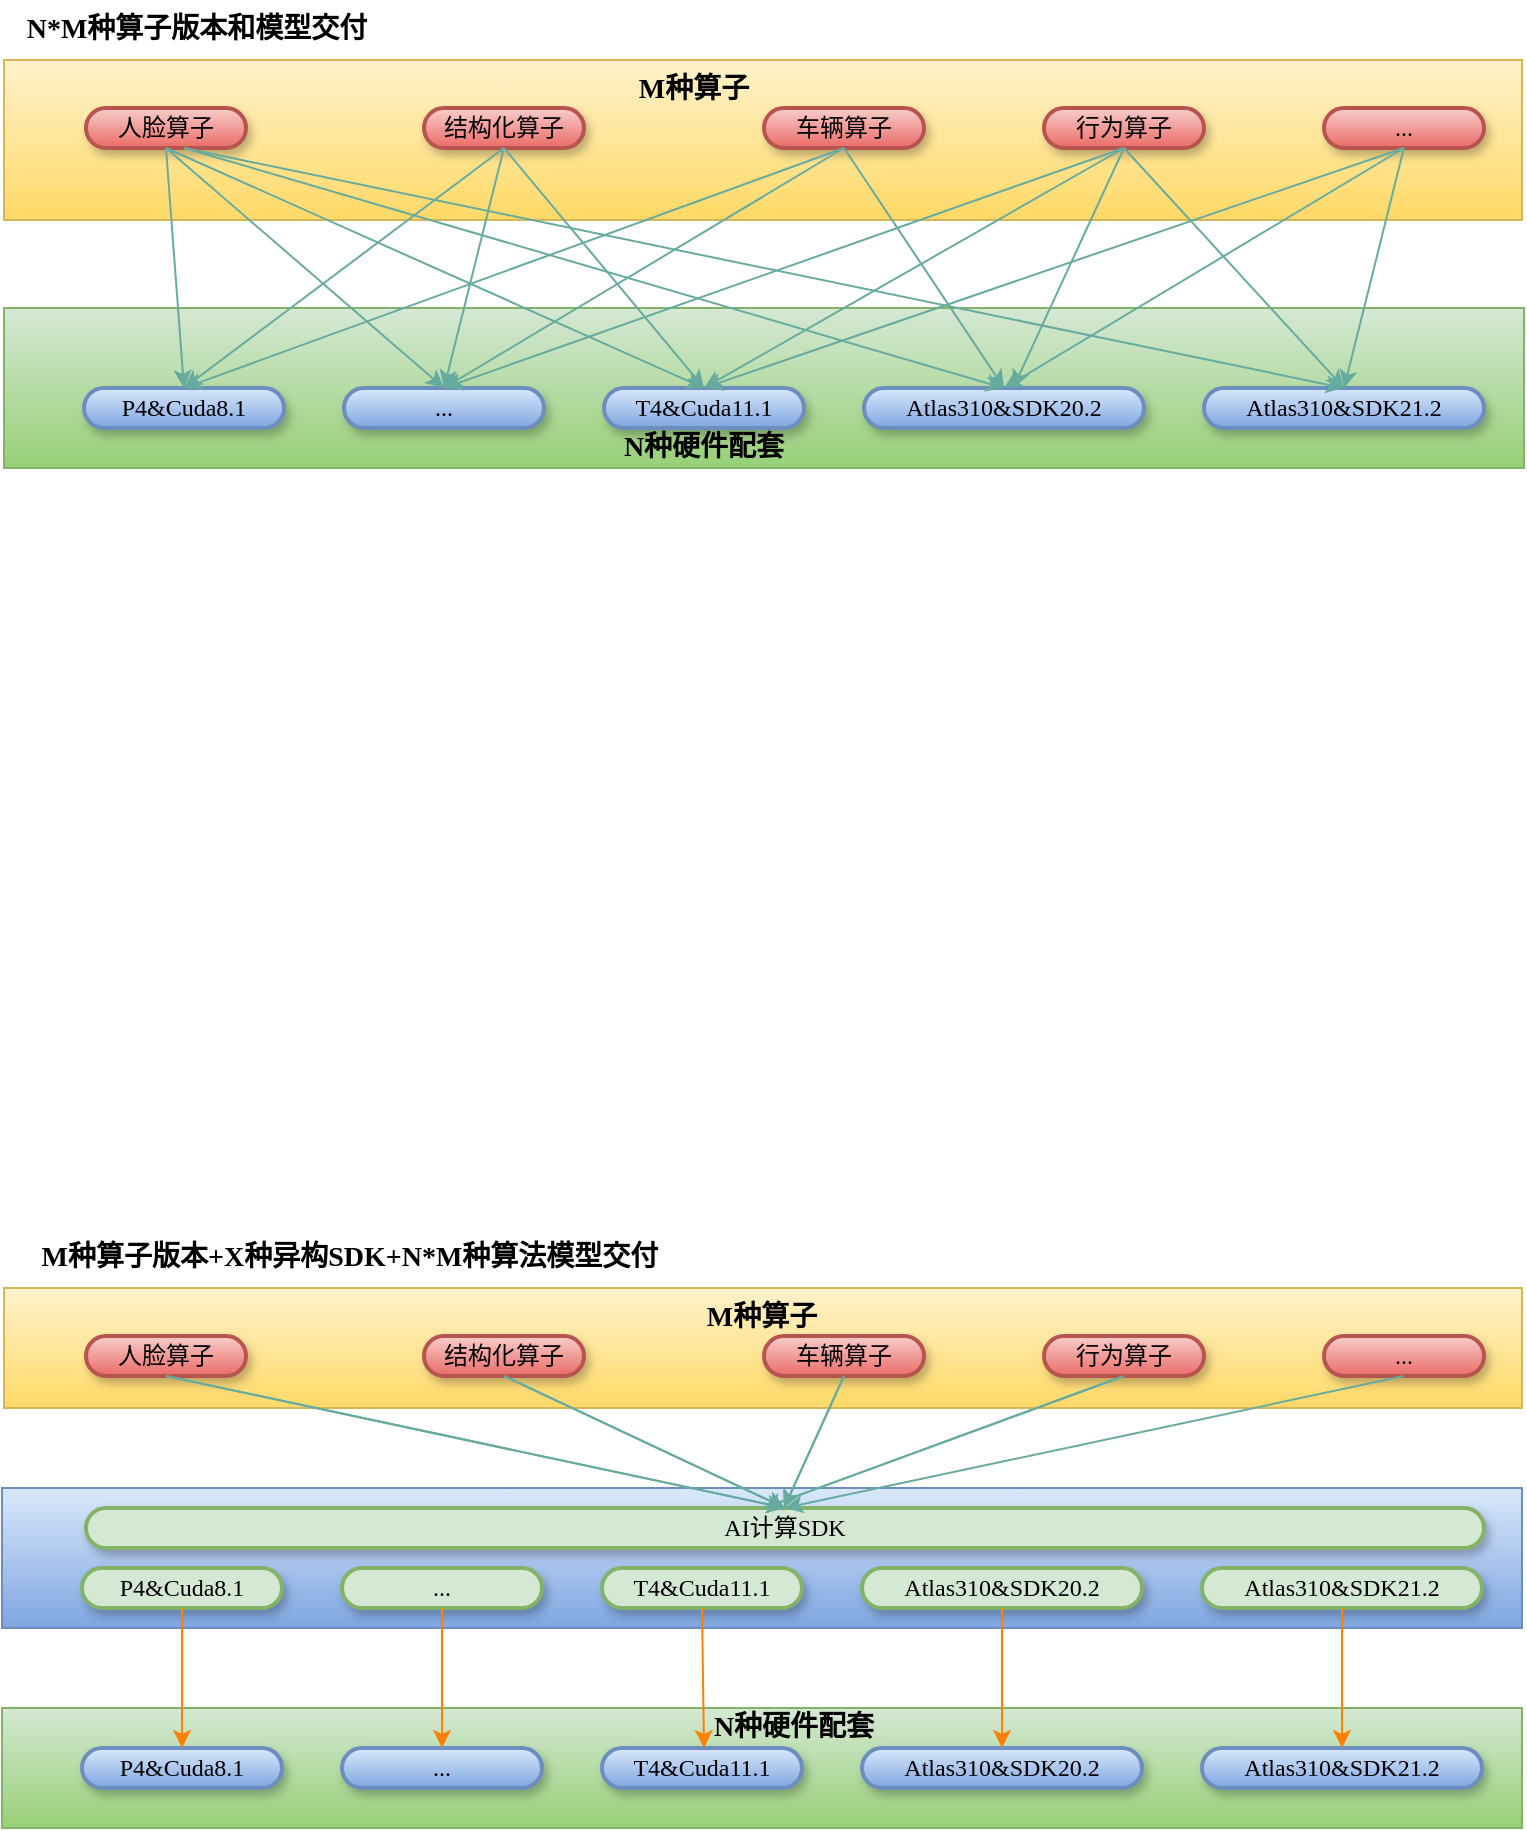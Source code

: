 <mxfile version="17.1.2" type="github">
  <diagram name="Page-1" id="ad52d381-51e7-2e0d-a935-2d0ddd2fd229">
    <mxGraphModel dx="1221" dy="682" grid="0" gridSize="10" guides="1" tooltips="1" connect="1" arrows="1" fold="1" page="1" pageScale="1" pageWidth="1100" pageHeight="850" background="#FFFFFF" math="0" shadow="0">
      <root>
        <mxCell id="0" />
        <mxCell id="1" parent="0" />
        <mxCell id="XwkSETzzSRvDaptBHPgJ-50" value="" style="rounded=0;whiteSpace=wrap;html=1;fillColor=#fff2cc;strokeColor=#d6b656;gradientColor=#ffd966;" vertex="1" parent="1">
          <mxGeometry x="200" y="910" width="759" height="60" as="geometry" />
        </mxCell>
        <mxCell id="XwkSETzzSRvDaptBHPgJ-51" value="" style="rounded=0;whiteSpace=wrap;html=1;fillColor=#d5e8d4;strokeColor=#82b366;gradientColor=#97d077;" vertex="1" parent="1">
          <mxGeometry x="199" y="1120" width="760" height="60" as="geometry" />
        </mxCell>
        <mxCell id="XwkSETzzSRvDaptBHPgJ-52" value="人脸算子" style="whiteSpace=wrap;html=1;rounded=1;shadow=1;comic=0;labelBackgroundColor=none;strokeWidth=2;fontFamily=Verdana;fontSize=12;align=center;arcSize=50;fillColor=#f8cecc;gradientColor=#ea6b66;strokeColor=#b85450;" vertex="1" parent="1">
          <mxGeometry x="241" y="934" width="80" height="20" as="geometry" />
        </mxCell>
        <mxCell id="XwkSETzzSRvDaptBHPgJ-53" value="结构化算子" style="whiteSpace=wrap;html=1;rounded=1;shadow=1;comic=0;labelBackgroundColor=none;strokeWidth=2;fontFamily=Verdana;fontSize=12;align=center;arcSize=50;fillColor=#f8cecc;gradientColor=#ea6b66;strokeColor=#b85450;" vertex="1" parent="1">
          <mxGeometry x="410" y="934" width="80" height="20" as="geometry" />
        </mxCell>
        <mxCell id="XwkSETzzSRvDaptBHPgJ-54" value="车辆算子" style="whiteSpace=wrap;html=1;rounded=1;shadow=1;comic=0;labelBackgroundColor=none;strokeWidth=2;fontFamily=Verdana;fontSize=12;align=center;arcSize=50;fillColor=#f8cecc;gradientColor=#ea6b66;strokeColor=#b85450;" vertex="1" parent="1">
          <mxGeometry x="580" y="934" width="80" height="20" as="geometry" />
        </mxCell>
        <mxCell id="XwkSETzzSRvDaptBHPgJ-55" value="行为算子" style="whiteSpace=wrap;html=1;rounded=1;shadow=1;comic=0;labelBackgroundColor=none;strokeWidth=2;fontFamily=Verdana;fontSize=12;align=center;arcSize=50;fillColor=#f8cecc;gradientColor=#ea6b66;strokeColor=#b85450;" vertex="1" parent="1">
          <mxGeometry x="720" y="934" width="80" height="20" as="geometry" />
        </mxCell>
        <mxCell id="XwkSETzzSRvDaptBHPgJ-56" value="..." style="whiteSpace=wrap;html=1;rounded=1;shadow=1;comic=0;labelBackgroundColor=none;strokeWidth=2;fontFamily=Verdana;fontSize=12;align=center;arcSize=50;fillColor=#f8cecc;gradientColor=#ea6b66;strokeColor=#b85450;" vertex="1" parent="1">
          <mxGeometry x="860" y="934" width="80" height="20" as="geometry" />
        </mxCell>
        <mxCell id="XwkSETzzSRvDaptBHPgJ-57" value="P4&amp;amp;Cuda8.1" style="whiteSpace=wrap;html=1;rounded=1;shadow=1;comic=0;labelBackgroundColor=none;strokeWidth=2;fontFamily=Verdana;fontSize=12;align=center;arcSize=50;fillColor=#dae8fc;gradientColor=#7ea6e0;strokeColor=#6c8ebf;" vertex="1" parent="1">
          <mxGeometry x="239" y="1140" width="100" height="20" as="geometry" />
        </mxCell>
        <mxCell id="XwkSETzzSRvDaptBHPgJ-58" value="..." style="whiteSpace=wrap;html=1;rounded=1;shadow=1;comic=0;labelBackgroundColor=none;strokeWidth=2;fontFamily=Verdana;fontSize=12;align=center;arcSize=50;fillColor=#dae8fc;gradientColor=#7ea6e0;strokeColor=#6c8ebf;" vertex="1" parent="1">
          <mxGeometry x="369" y="1140" width="100" height="20" as="geometry" />
        </mxCell>
        <mxCell id="XwkSETzzSRvDaptBHPgJ-59" value="T4&amp;amp;Cuda11.1" style="whiteSpace=wrap;html=1;rounded=1;shadow=1;comic=0;labelBackgroundColor=none;strokeWidth=2;fontFamily=Verdana;fontSize=12;align=center;arcSize=50;fillColor=#dae8fc;gradientColor=#7ea6e0;strokeColor=#6c8ebf;" vertex="1" parent="1">
          <mxGeometry x="499" y="1140" width="100" height="20" as="geometry" />
        </mxCell>
        <mxCell id="XwkSETzzSRvDaptBHPgJ-60" value="Atlas310&amp;amp;SDK20.2" style="whiteSpace=wrap;html=1;rounded=1;shadow=1;comic=0;labelBackgroundColor=none;strokeWidth=2;fontFamily=Verdana;fontSize=12;align=center;arcSize=50;fillColor=#dae8fc;gradientColor=#7ea6e0;strokeColor=#6c8ebf;" vertex="1" parent="1">
          <mxGeometry x="629" y="1140" width="140" height="20" as="geometry" />
        </mxCell>
        <mxCell id="XwkSETzzSRvDaptBHPgJ-61" value="Atlas310&amp;amp;SDK21.2" style="whiteSpace=wrap;html=1;rounded=1;shadow=1;comic=0;labelBackgroundColor=none;strokeWidth=2;fontFamily=Verdana;fontSize=12;align=center;arcSize=50;fillColor=#dae8fc;gradientColor=#7ea6e0;strokeColor=#6c8ebf;" vertex="1" parent="1">
          <mxGeometry x="799" y="1140" width="140" height="20" as="geometry" />
        </mxCell>
        <mxCell id="XwkSETzzSRvDaptBHPgJ-80" value="&lt;font face=&quot;Times New Roman&quot; style=&quot;font-size: 14px&quot;&gt;&lt;b&gt;M种算子&lt;/b&gt;&lt;/font&gt;" style="text;html=1;strokeColor=none;fillColor=none;align=center;verticalAlign=middle;whiteSpace=wrap;rounded=0;" vertex="1" parent="1">
          <mxGeometry x="549" y="910" width="60" height="30" as="geometry" />
        </mxCell>
        <mxCell id="XwkSETzzSRvDaptBHPgJ-81" value="&lt;font face=&quot;Times New Roman&quot; style=&quot;font-size: 14px&quot;&gt;&lt;b&gt;N种硬件配套&lt;/b&gt;&lt;/font&gt;" style="text;html=1;strokeColor=none;fillColor=none;align=center;verticalAlign=middle;whiteSpace=wrap;rounded=0;" vertex="1" parent="1">
          <mxGeometry x="550" y="1120" width="90" height="20" as="geometry" />
        </mxCell>
        <mxCell id="XwkSETzzSRvDaptBHPgJ-82" value="&lt;b&gt;&lt;font color=&quot;#000000&quot;&gt;M种算子版本+X种异构SDK+N*M种算法模型交付&lt;/font&gt;&lt;/b&gt;" style="text;html=1;strokeColor=none;fillColor=none;align=center;verticalAlign=middle;whiteSpace=wrap;rounded=0;fontFamily=Times New Roman;fontSize=14;fontColor=#0000FF;" vertex="1" parent="1">
          <mxGeometry x="200" y="880" width="346" height="30" as="geometry" />
        </mxCell>
        <mxCell id="XwkSETzzSRvDaptBHPgJ-83" value="" style="rounded=0;whiteSpace=wrap;html=1;fillColor=#dae8fc;strokeColor=#6c8ebf;gradientColor=#7ea6e0;" vertex="1" parent="1">
          <mxGeometry x="199" y="1010" width="760" height="70" as="geometry" />
        </mxCell>
        <mxCell id="XwkSETzzSRvDaptBHPgJ-84" value="P4&amp;amp;Cuda8.1" style="whiteSpace=wrap;html=1;rounded=1;shadow=1;comic=0;labelBackgroundColor=none;strokeWidth=2;fontFamily=Verdana;fontSize=12;align=center;arcSize=50;fillColor=#d5e8d4;strokeColor=#82b366;" vertex="1" parent="1">
          <mxGeometry x="239" y="1050" width="100" height="20" as="geometry" />
        </mxCell>
        <mxCell id="XwkSETzzSRvDaptBHPgJ-85" value="..." style="whiteSpace=wrap;html=1;rounded=1;shadow=1;comic=0;labelBackgroundColor=none;strokeWidth=2;fontFamily=Verdana;fontSize=12;align=center;arcSize=50;fillColor=#d5e8d4;strokeColor=#82b366;" vertex="1" parent="1">
          <mxGeometry x="369" y="1050" width="100" height="20" as="geometry" />
        </mxCell>
        <mxCell id="XwkSETzzSRvDaptBHPgJ-86" value="T4&amp;amp;Cuda11.1" style="whiteSpace=wrap;html=1;rounded=1;shadow=1;comic=0;labelBackgroundColor=none;strokeWidth=2;fontFamily=Verdana;fontSize=12;align=center;arcSize=50;fillColor=#d5e8d4;strokeColor=#82b366;" vertex="1" parent="1">
          <mxGeometry x="499" y="1050" width="100" height="20" as="geometry" />
        </mxCell>
        <mxCell id="XwkSETzzSRvDaptBHPgJ-87" value="Atlas310&amp;amp;SDK20.2" style="whiteSpace=wrap;html=1;rounded=1;shadow=1;comic=0;labelBackgroundColor=none;strokeWidth=2;fontFamily=Verdana;fontSize=12;align=center;arcSize=50;fillColor=#d5e8d4;strokeColor=#82b366;" vertex="1" parent="1">
          <mxGeometry x="629" y="1050" width="140" height="20" as="geometry" />
        </mxCell>
        <mxCell id="XwkSETzzSRvDaptBHPgJ-88" value="Atlas310&amp;amp;SDK21.2" style="whiteSpace=wrap;html=1;rounded=1;shadow=1;comic=0;labelBackgroundColor=none;strokeWidth=2;fontFamily=Verdana;fontSize=12;align=center;arcSize=50;fillColor=#d5e8d4;strokeColor=#82b366;" vertex="1" parent="1">
          <mxGeometry x="799" y="1050" width="140" height="20" as="geometry" />
        </mxCell>
        <mxCell id="XwkSETzzSRvDaptBHPgJ-90" value="AI计算SDK" style="whiteSpace=wrap;html=1;rounded=1;shadow=1;comic=0;labelBackgroundColor=none;strokeWidth=2;fontFamily=Verdana;fontSize=12;align=center;arcSize=50;fillColor=#d5e8d4;strokeColor=#82b366;" vertex="1" parent="1">
          <mxGeometry x="241" y="1020" width="699" height="20" as="geometry" />
        </mxCell>
        <mxCell id="XwkSETzzSRvDaptBHPgJ-91" value="" style="endArrow=classic;html=1;rounded=0;fontFamily=Times New Roman;fontSize=14;fontColor=#FF0000;exitX=0.5;exitY=1;exitDx=0;exitDy=0;entryX=0.5;entryY=0;entryDx=0;entryDy=0;strokeColor=#67AB9F;" edge="1" parent="1" source="XwkSETzzSRvDaptBHPgJ-52" target="XwkSETzzSRvDaptBHPgJ-90">
          <mxGeometry width="50" height="50" relative="1" as="geometry">
            <mxPoint x="20" y="1060" as="sourcePoint" />
            <mxPoint x="70" y="1010" as="targetPoint" />
          </mxGeometry>
        </mxCell>
        <mxCell id="XwkSETzzSRvDaptBHPgJ-93" value="" style="endArrow=classic;html=1;rounded=0;fontFamily=Times New Roman;fontSize=14;fontColor=#FF0000;exitX=0.5;exitY=1;exitDx=0;exitDy=0;entryX=0.5;entryY=0;entryDx=0;entryDy=0;strokeColor=#67AB9F;" edge="1" parent="1" source="XwkSETzzSRvDaptBHPgJ-53" target="XwkSETzzSRvDaptBHPgJ-90">
          <mxGeometry width="50" height="50" relative="1" as="geometry">
            <mxPoint x="-20" y="1090" as="sourcePoint" />
            <mxPoint x="30" y="1040" as="targetPoint" />
          </mxGeometry>
        </mxCell>
        <mxCell id="XwkSETzzSRvDaptBHPgJ-94" value="" style="endArrow=classic;html=1;rounded=0;fontFamily=Times New Roman;fontSize=14;fontColor=#FF0000;exitX=0.5;exitY=1;exitDx=0;exitDy=0;strokeColor=#67AB9F;" edge="1" parent="1" source="XwkSETzzSRvDaptBHPgJ-54">
          <mxGeometry width="50" height="50" relative="1" as="geometry">
            <mxPoint x="480" y="1260" as="sourcePoint" />
            <mxPoint x="590" y="1020" as="targetPoint" />
          </mxGeometry>
        </mxCell>
        <mxCell id="XwkSETzzSRvDaptBHPgJ-95" value="" style="endArrow=classic;html=1;rounded=0;fontFamily=Times New Roman;fontSize=14;fontColor=#FF0000;exitX=0.5;exitY=1;exitDx=0;exitDy=0;strokeColor=#67AB9F;" edge="1" parent="1" source="XwkSETzzSRvDaptBHPgJ-55">
          <mxGeometry width="50" height="50" relative="1" as="geometry">
            <mxPoint x="690" y="1260" as="sourcePoint" />
            <mxPoint x="580" y="1020" as="targetPoint" />
          </mxGeometry>
        </mxCell>
        <mxCell id="XwkSETzzSRvDaptBHPgJ-96" value="" style="endArrow=classic;html=1;rounded=0;fontFamily=Times New Roman;fontSize=14;fontColor=#FF0000;exitX=0.5;exitY=1;exitDx=0;exitDy=0;entryX=0.5;entryY=0;entryDx=0;entryDy=0;strokeColor=#67AB9F;" edge="1" parent="1" source="XwkSETzzSRvDaptBHPgJ-56" target="XwkSETzzSRvDaptBHPgJ-90">
          <mxGeometry width="50" height="50" relative="1" as="geometry">
            <mxPoint x="670" y="1270" as="sourcePoint" />
            <mxPoint x="720" y="1220" as="targetPoint" />
          </mxGeometry>
        </mxCell>
        <mxCell id="XwkSETzzSRvDaptBHPgJ-97" value="" style="endArrow=classic;html=1;rounded=0;fontFamily=Times New Roman;fontSize=14;fontColor=#FF0000;exitX=0.5;exitY=1;exitDx=0;exitDy=0;entryX=0.5;entryY=0;entryDx=0;entryDy=0;strokeColor=#FF8000;" edge="1" parent="1" source="XwkSETzzSRvDaptBHPgJ-84" target="XwkSETzzSRvDaptBHPgJ-57">
          <mxGeometry width="50" height="50" relative="1" as="geometry">
            <mxPoint x="240" y="1270" as="sourcePoint" />
            <mxPoint x="290" y="1150" as="targetPoint" />
          </mxGeometry>
        </mxCell>
        <mxCell id="XwkSETzzSRvDaptBHPgJ-98" value="" style="endArrow=classic;html=1;rounded=0;fontFamily=Times New Roman;fontSize=14;fontColor=#FF0000;exitX=0.5;exitY=1;exitDx=0;exitDy=0;strokeColor=#FF8000;" edge="1" parent="1" source="XwkSETzzSRvDaptBHPgJ-85" target="XwkSETzzSRvDaptBHPgJ-58">
          <mxGeometry width="50" height="50" relative="1" as="geometry">
            <mxPoint x="450" y="1270" as="sourcePoint" />
            <mxPoint x="500" y="1220" as="targetPoint" />
          </mxGeometry>
        </mxCell>
        <mxCell id="XwkSETzzSRvDaptBHPgJ-100" value="" style="endArrow=classic;html=1;rounded=0;fontFamily=Times New Roman;fontSize=14;fontColor=#FF0000;exitX=0.5;exitY=1;exitDx=0;exitDy=0;entryX=0;entryY=1;entryDx=0;entryDy=0;strokeColor=#FF8000;" edge="1" parent="1" source="XwkSETzzSRvDaptBHPgJ-86" target="XwkSETzzSRvDaptBHPgJ-81">
          <mxGeometry width="50" height="50" relative="1" as="geometry">
            <mxPoint x="470" y="1260" as="sourcePoint" />
            <mxPoint x="520" y="1210" as="targetPoint" />
          </mxGeometry>
        </mxCell>
        <mxCell id="XwkSETzzSRvDaptBHPgJ-101" value="" style="endArrow=classic;html=1;rounded=0;fontFamily=Times New Roman;fontSize=14;fontColor=#FF0000;exitX=0.5;exitY=1;exitDx=0;exitDy=0;entryX=0.5;entryY=0;entryDx=0;entryDy=0;strokeColor=#FF8000;" edge="1" parent="1" source="XwkSETzzSRvDaptBHPgJ-87" target="XwkSETzzSRvDaptBHPgJ-60">
          <mxGeometry width="50" height="50" relative="1" as="geometry">
            <mxPoint x="670" y="1260" as="sourcePoint" />
            <mxPoint x="720" y="1210" as="targetPoint" />
          </mxGeometry>
        </mxCell>
        <mxCell id="XwkSETzzSRvDaptBHPgJ-102" value="" style="endArrow=classic;html=1;rounded=0;fontFamily=Times New Roman;fontSize=14;fontColor=#FF0000;exitX=0.5;exitY=1;exitDx=0;exitDy=0;entryX=0.5;entryY=0;entryDx=0;entryDy=0;strokeColor=#FF8000;" edge="1" parent="1" source="XwkSETzzSRvDaptBHPgJ-88" target="XwkSETzzSRvDaptBHPgJ-61">
          <mxGeometry width="50" height="50" relative="1" as="geometry">
            <mxPoint x="850" y="1260" as="sourcePoint" />
            <mxPoint x="900" y="1210" as="targetPoint" />
          </mxGeometry>
        </mxCell>
        <mxCell id="XwkSETzzSRvDaptBHPgJ-103" value="" style="endArrow=classic;html=1;rounded=0;fontFamily=Times New Roman;fontSize=14;fontColor=#FF0000;exitX=0.5;exitY=1;exitDx=0;exitDy=0;entryX=0.5;entryY=0;entryDx=0;entryDy=0;strokeColor=#67AB9F;" edge="1" parent="1">
          <mxGeometry width="50" height="50" relative="1" as="geometry">
            <mxPoint x="281" y="954" as="sourcePoint" />
            <mxPoint x="590.5" y="1020" as="targetPoint" />
          </mxGeometry>
        </mxCell>
        <mxCell id="XwkSETzzSRvDaptBHPgJ-104" value="" style="endArrow=classic;html=1;rounded=0;fontFamily=Times New Roman;fontSize=14;fontColor=#FF0000;exitX=0.5;exitY=1;exitDx=0;exitDy=0;entryX=0.5;entryY=0;entryDx=0;entryDy=0;strokeColor=#67AB9F;" edge="1" parent="1">
          <mxGeometry width="50" height="50" relative="1" as="geometry">
            <mxPoint x="450" y="954" as="sourcePoint" />
            <mxPoint x="590.5" y="1020" as="targetPoint" />
          </mxGeometry>
        </mxCell>
        <mxCell id="XwkSETzzSRvDaptBHPgJ-105" value="" style="endArrow=classic;html=1;rounded=0;fontFamily=Times New Roman;fontSize=14;fontColor=#FF0000;exitX=0.5;exitY=1;exitDx=0;exitDy=0;strokeColor=#67AB9F;" edge="1" parent="1">
          <mxGeometry width="50" height="50" relative="1" as="geometry">
            <mxPoint x="620" y="954" as="sourcePoint" />
            <mxPoint x="590" y="1020" as="targetPoint" />
          </mxGeometry>
        </mxCell>
        <mxCell id="XwkSETzzSRvDaptBHPgJ-106" value="" style="endArrow=classic;html=1;rounded=0;fontFamily=Times New Roman;fontSize=14;fontColor=#FF0000;exitX=0.5;exitY=1;exitDx=0;exitDy=0;strokeColor=#67AB9F;" edge="1" parent="1">
          <mxGeometry width="50" height="50" relative="1" as="geometry">
            <mxPoint x="760" y="954" as="sourcePoint" />
            <mxPoint x="580" y="1020" as="targetPoint" />
          </mxGeometry>
        </mxCell>
        <mxCell id="XwkSETzzSRvDaptBHPgJ-41" value="" style="rounded=0;whiteSpace=wrap;html=1;fillColor=#fff2cc;strokeColor=#d6b656;gradientColor=#ffd966;" vertex="1" parent="1">
          <mxGeometry x="200" y="296" width="759" height="80" as="geometry" />
        </mxCell>
        <mxCell id="XwkSETzzSRvDaptBHPgJ-39" value="" style="rounded=0;whiteSpace=wrap;html=1;fillColor=#d5e8d4;strokeColor=#82b366;gradientColor=#97d077;" vertex="1" parent="1">
          <mxGeometry x="200" y="420" width="760" height="80" as="geometry" />
        </mxCell>
        <mxCell id="XwkSETzzSRvDaptBHPgJ-1" value="人脸算子" style="whiteSpace=wrap;html=1;rounded=1;shadow=1;comic=0;labelBackgroundColor=none;strokeWidth=2;fontFamily=Verdana;fontSize=12;align=center;arcSize=50;fillColor=#f8cecc;gradientColor=#ea6b66;strokeColor=#b85450;" vertex="1" parent="1">
          <mxGeometry x="241" y="320" width="80" height="20" as="geometry" />
        </mxCell>
        <mxCell id="XwkSETzzSRvDaptBHPgJ-3" value="结构化算子" style="whiteSpace=wrap;html=1;rounded=1;shadow=1;comic=0;labelBackgroundColor=none;strokeWidth=2;fontFamily=Verdana;fontSize=12;align=center;arcSize=50;fillColor=#f8cecc;gradientColor=#ea6b66;strokeColor=#b85450;" vertex="1" parent="1">
          <mxGeometry x="410" y="320" width="80" height="20" as="geometry" />
        </mxCell>
        <mxCell id="XwkSETzzSRvDaptBHPgJ-4" value="车辆算子" style="whiteSpace=wrap;html=1;rounded=1;shadow=1;comic=0;labelBackgroundColor=none;strokeWidth=2;fontFamily=Verdana;fontSize=12;align=center;arcSize=50;fillColor=#f8cecc;gradientColor=#ea6b66;strokeColor=#b85450;" vertex="1" parent="1">
          <mxGeometry x="580" y="320" width="80" height="20" as="geometry" />
        </mxCell>
        <mxCell id="XwkSETzzSRvDaptBHPgJ-5" value="行为算子" style="whiteSpace=wrap;html=1;rounded=1;shadow=1;comic=0;labelBackgroundColor=none;strokeWidth=2;fontFamily=Verdana;fontSize=12;align=center;arcSize=50;fillColor=#f8cecc;gradientColor=#ea6b66;strokeColor=#b85450;" vertex="1" parent="1">
          <mxGeometry x="720" y="320" width="80" height="20" as="geometry" />
        </mxCell>
        <mxCell id="XwkSETzzSRvDaptBHPgJ-7" value="..." style="whiteSpace=wrap;html=1;rounded=1;shadow=1;comic=0;labelBackgroundColor=none;strokeWidth=2;fontFamily=Verdana;fontSize=12;align=center;arcSize=50;fillColor=#f8cecc;gradientColor=#ea6b66;strokeColor=#b85450;" vertex="1" parent="1">
          <mxGeometry x="860" y="320" width="80" height="20" as="geometry" />
        </mxCell>
        <mxCell id="XwkSETzzSRvDaptBHPgJ-8" value="P4&amp;amp;Cuda8.1" style="whiteSpace=wrap;html=1;rounded=1;shadow=1;comic=0;labelBackgroundColor=none;strokeWidth=2;fontFamily=Verdana;fontSize=12;align=center;arcSize=50;fillColor=#dae8fc;gradientColor=#7ea6e0;strokeColor=#6c8ebf;" vertex="1" parent="1">
          <mxGeometry x="240" y="460" width="100" height="20" as="geometry" />
        </mxCell>
        <mxCell id="XwkSETzzSRvDaptBHPgJ-9" value="..." style="whiteSpace=wrap;html=1;rounded=1;shadow=1;comic=0;labelBackgroundColor=none;strokeWidth=2;fontFamily=Verdana;fontSize=12;align=center;arcSize=50;fillColor=#dae8fc;gradientColor=#7ea6e0;strokeColor=#6c8ebf;" vertex="1" parent="1">
          <mxGeometry x="370" y="460" width="100" height="20" as="geometry" />
        </mxCell>
        <mxCell id="XwkSETzzSRvDaptBHPgJ-10" value="T4&amp;amp;Cuda11.1" style="whiteSpace=wrap;html=1;rounded=1;shadow=1;comic=0;labelBackgroundColor=none;strokeWidth=2;fontFamily=Verdana;fontSize=12;align=center;arcSize=50;fillColor=#dae8fc;gradientColor=#7ea6e0;strokeColor=#6c8ebf;" vertex="1" parent="1">
          <mxGeometry x="500" y="460" width="100" height="20" as="geometry" />
        </mxCell>
        <mxCell id="XwkSETzzSRvDaptBHPgJ-11" value="Atlas310&amp;amp;SDK20.2" style="whiteSpace=wrap;html=1;rounded=1;shadow=1;comic=0;labelBackgroundColor=none;strokeWidth=2;fontFamily=Verdana;fontSize=12;align=center;arcSize=50;fillColor=#dae8fc;gradientColor=#7ea6e0;strokeColor=#6c8ebf;" vertex="1" parent="1">
          <mxGeometry x="630" y="460" width="140" height="20" as="geometry" />
        </mxCell>
        <mxCell id="XwkSETzzSRvDaptBHPgJ-12" value="Atlas310&amp;amp;SDK21.2" style="whiteSpace=wrap;html=1;rounded=1;shadow=1;comic=0;labelBackgroundColor=none;strokeWidth=2;fontFamily=Verdana;fontSize=12;align=center;arcSize=50;fillColor=#dae8fc;gradientColor=#7ea6e0;strokeColor=#6c8ebf;" vertex="1" parent="1">
          <mxGeometry x="800" y="460" width="140" height="20" as="geometry" />
        </mxCell>
        <mxCell id="XwkSETzzSRvDaptBHPgJ-21" value="" style="endArrow=classic;html=1;rounded=0;entryX=0.5;entryY=0;entryDx=0;entryDy=0;exitX=0.5;exitY=1;exitDx=0;exitDy=0;strokeWidth=1;sketch=0;shadow=0;strokeColor=#67AB9F;" edge="1" parent="1" source="XwkSETzzSRvDaptBHPgJ-1" target="XwkSETzzSRvDaptBHPgJ-9">
          <mxGeometry width="50" height="50" relative="1" as="geometry">
            <mxPoint x="220" y="440" as="sourcePoint" />
            <mxPoint x="270" y="390" as="targetPoint" />
          </mxGeometry>
        </mxCell>
        <mxCell id="XwkSETzzSRvDaptBHPgJ-22" value="" style="endArrow=classic;html=1;rounded=0;exitX=0.5;exitY=1;exitDx=0;exitDy=0;entryX=0.5;entryY=0;entryDx=0;entryDy=0;strokeWidth=1;sketch=0;shadow=0;strokeColor=#67AB9F;" edge="1" parent="1" source="XwkSETzzSRvDaptBHPgJ-1" target="XwkSETzzSRvDaptBHPgJ-10">
          <mxGeometry width="50" height="50" relative="1" as="geometry">
            <mxPoint x="500" y="440" as="sourcePoint" />
            <mxPoint x="550" y="390" as="targetPoint" />
          </mxGeometry>
        </mxCell>
        <mxCell id="XwkSETzzSRvDaptBHPgJ-23" value="" style="endArrow=classic;html=1;rounded=0;entryX=0.5;entryY=0;entryDx=0;entryDy=0;strokeWidth=1;sketch=0;shadow=0;strokeColor=#67AB9F;" edge="1" parent="1" target="XwkSETzzSRvDaptBHPgJ-11">
          <mxGeometry width="50" height="50" relative="1" as="geometry">
            <mxPoint x="290" y="340" as="sourcePoint" />
            <mxPoint x="650" y="390" as="targetPoint" />
          </mxGeometry>
        </mxCell>
        <mxCell id="XwkSETzzSRvDaptBHPgJ-24" value="" style="endArrow=classic;html=1;rounded=0;entryX=0.5;entryY=0;entryDx=0;entryDy=0;strokeWidth=1;sketch=0;shadow=0;strokeColor=#67AB9F;" edge="1" parent="1" target="XwkSETzzSRvDaptBHPgJ-12">
          <mxGeometry width="50" height="50" relative="1" as="geometry">
            <mxPoint x="290" y="340" as="sourcePoint" />
            <mxPoint x="490" y="250" as="targetPoint" />
          </mxGeometry>
        </mxCell>
        <mxCell id="XwkSETzzSRvDaptBHPgJ-25" value="" style="endArrow=classic;html=1;rounded=0;exitX=0.5;exitY=1;exitDx=0;exitDy=0;entryX=0.5;entryY=0;entryDx=0;entryDy=0;strokeWidth=1;sketch=0;shadow=0;strokeColor=#67AB9F;" edge="1" parent="1" source="XwkSETzzSRvDaptBHPgJ-1" target="XwkSETzzSRvDaptBHPgJ-8">
          <mxGeometry width="50" height="50" relative="1" as="geometry">
            <mxPoint x="190" y="450" as="sourcePoint" />
            <mxPoint x="240" y="400" as="targetPoint" />
          </mxGeometry>
        </mxCell>
        <mxCell id="XwkSETzzSRvDaptBHPgJ-26" value="" style="endArrow=classic;html=1;rounded=0;exitX=0.5;exitY=1;exitDx=0;exitDy=0;entryX=0.5;entryY=0;entryDx=0;entryDy=0;strokeWidth=1;sketch=0;shadow=0;strokeColor=#67AB9F;" edge="1" parent="1" source="XwkSETzzSRvDaptBHPgJ-3" target="XwkSETzzSRvDaptBHPgJ-8">
          <mxGeometry width="50" height="50" relative="1" as="geometry">
            <mxPoint x="490" y="560" as="sourcePoint" />
            <mxPoint x="540" y="510" as="targetPoint" />
          </mxGeometry>
        </mxCell>
        <mxCell id="XwkSETzzSRvDaptBHPgJ-27" value="" style="endArrow=classic;html=1;rounded=0;exitX=0.5;exitY=1;exitDx=0;exitDy=0;strokeWidth=1;sketch=0;shadow=0;strokeColor=#67AB9F;" edge="1" parent="1" source="XwkSETzzSRvDaptBHPgJ-4">
          <mxGeometry width="50" height="50" relative="1" as="geometry">
            <mxPoint x="510" y="580" as="sourcePoint" />
            <mxPoint x="290" y="460" as="targetPoint" />
          </mxGeometry>
        </mxCell>
        <mxCell id="XwkSETzzSRvDaptBHPgJ-28" value="" style="endArrow=classic;html=1;rounded=0;exitX=0.5;exitY=1;exitDx=0;exitDy=0;entryX=0.5;entryY=0;entryDx=0;entryDy=0;strokeWidth=1;sketch=0;shadow=0;strokeColor=#67AB9F;" edge="1" parent="1" source="XwkSETzzSRvDaptBHPgJ-4" target="XwkSETzzSRvDaptBHPgJ-9">
          <mxGeometry width="50" height="50" relative="1" as="geometry">
            <mxPoint x="470" y="560" as="sourcePoint" />
            <mxPoint x="520" y="510" as="targetPoint" />
          </mxGeometry>
        </mxCell>
        <mxCell id="XwkSETzzSRvDaptBHPgJ-29" value="" style="endArrow=classic;html=1;rounded=0;exitX=0.5;exitY=1;exitDx=0;exitDy=0;entryX=0.5;entryY=0;entryDx=0;entryDy=0;strokeWidth=1;sketch=0;shadow=0;strokeColor=#67AB9F;" edge="1" parent="1" source="XwkSETzzSRvDaptBHPgJ-5" target="XwkSETzzSRvDaptBHPgJ-10">
          <mxGeometry width="50" height="50" relative="1" as="geometry">
            <mxPoint x="640" y="570" as="sourcePoint" />
            <mxPoint x="690" y="520" as="targetPoint" />
          </mxGeometry>
        </mxCell>
        <mxCell id="XwkSETzzSRvDaptBHPgJ-30" value="" style="endArrow=classic;html=1;rounded=0;exitX=0.5;exitY=1;exitDx=0;exitDy=0;entryX=0.5;entryY=0;entryDx=0;entryDy=0;strokeWidth=1;sketch=0;shadow=0;strokeColor=#67AB9F;" edge="1" parent="1" source="XwkSETzzSRvDaptBHPgJ-7" target="XwkSETzzSRvDaptBHPgJ-11">
          <mxGeometry width="50" height="50" relative="1" as="geometry">
            <mxPoint x="820" y="560" as="sourcePoint" />
            <mxPoint x="870" y="510" as="targetPoint" />
          </mxGeometry>
        </mxCell>
        <mxCell id="XwkSETzzSRvDaptBHPgJ-31" value="" style="endArrow=classic;html=1;rounded=0;entryX=0.5;entryY=0;entryDx=0;entryDy=0;strokeWidth=1;sketch=0;shadow=0;strokeColor=#67AB9F;" edge="1" parent="1" target="XwkSETzzSRvDaptBHPgJ-12">
          <mxGeometry width="50" height="50" relative="1" as="geometry">
            <mxPoint x="760" y="340" as="sourcePoint" />
            <mxPoint x="780" y="530" as="targetPoint" />
          </mxGeometry>
        </mxCell>
        <mxCell id="XwkSETzzSRvDaptBHPgJ-32" value="" style="endArrow=classic;html=1;rounded=0;strokeWidth=1;sketch=0;shadow=0;strokeColor=#67AB9F;" edge="1" parent="1" target="XwkSETzzSRvDaptBHPgJ-11">
          <mxGeometry width="50" height="50" relative="1" as="geometry">
            <mxPoint x="760" y="340" as="sourcePoint" />
            <mxPoint x="870" y="520" as="targetPoint" />
          </mxGeometry>
        </mxCell>
        <mxCell id="XwkSETzzSRvDaptBHPgJ-33" value="" style="endArrow=classic;html=1;rounded=0;exitX=0.5;exitY=1;exitDx=0;exitDy=0;entryX=0.5;entryY=0;entryDx=0;entryDy=0;strokeWidth=1;sketch=0;shadow=0;strokeColor=#67AB9F;" edge="1" parent="1" source="XwkSETzzSRvDaptBHPgJ-7" target="XwkSETzzSRvDaptBHPgJ-12">
          <mxGeometry width="50" height="50" relative="1" as="geometry">
            <mxPoint x="790" y="600" as="sourcePoint" />
            <mxPoint x="840" y="550" as="targetPoint" />
          </mxGeometry>
        </mxCell>
        <mxCell id="XwkSETzzSRvDaptBHPgJ-34" value="" style="endArrow=classic;html=1;rounded=0;exitX=0.5;exitY=1;exitDx=0;exitDy=0;strokeWidth=1;sketch=0;shadow=0;strokeColor=#67AB9F;" edge="1" parent="1" source="XwkSETzzSRvDaptBHPgJ-4">
          <mxGeometry width="50" height="50" relative="1" as="geometry">
            <mxPoint x="690" y="580" as="sourcePoint" />
            <mxPoint x="700" y="460" as="targetPoint" />
          </mxGeometry>
        </mxCell>
        <mxCell id="XwkSETzzSRvDaptBHPgJ-35" value="" style="endArrow=classic;html=1;rounded=0;strokeWidth=1;sketch=0;shadow=0;strokeColor=#67AB9F;" edge="1" parent="1">
          <mxGeometry width="50" height="50" relative="1" as="geometry">
            <mxPoint x="450" y="340" as="sourcePoint" />
            <mxPoint x="550" y="460" as="targetPoint" />
          </mxGeometry>
        </mxCell>
        <mxCell id="XwkSETzzSRvDaptBHPgJ-36" value="" style="endArrow=classic;html=1;rounded=0;exitX=0.5;exitY=1;exitDx=0;exitDy=0;entryX=0.5;entryY=0;entryDx=0;entryDy=0;strokeWidth=1;sketch=0;shadow=0;strokeColor=#67AB9F;" edge="1" parent="1" source="XwkSETzzSRvDaptBHPgJ-3" target="XwkSETzzSRvDaptBHPgJ-9">
          <mxGeometry width="50" height="50" relative="1" as="geometry">
            <mxPoint x="620" y="580" as="sourcePoint" />
            <mxPoint x="670" y="530" as="targetPoint" />
          </mxGeometry>
        </mxCell>
        <mxCell id="XwkSETzzSRvDaptBHPgJ-37" value="" style="endArrow=classic;html=1;rounded=0;entryX=0.5;entryY=0;entryDx=0;entryDy=0;strokeWidth=1;sketch=0;shadow=0;strokeColor=#67AB9F;" edge="1" parent="1" target="XwkSETzzSRvDaptBHPgJ-9">
          <mxGeometry width="50" height="50" relative="1" as="geometry">
            <mxPoint x="760" y="340" as="sourcePoint" />
            <mxPoint x="430" y="460" as="targetPoint" />
          </mxGeometry>
        </mxCell>
        <mxCell id="XwkSETzzSRvDaptBHPgJ-38" value="" style="endArrow=classic;html=1;rounded=0;exitX=0.5;exitY=1;exitDx=0;exitDy=0;strokeWidth=1;sketch=0;shadow=0;strokeColor=#67AB9F;" edge="1" parent="1" source="XwkSETzzSRvDaptBHPgJ-7">
          <mxGeometry width="50" height="50" relative="1" as="geometry">
            <mxPoint x="900" y="600" as="sourcePoint" />
            <mxPoint x="550" y="460" as="targetPoint" />
          </mxGeometry>
        </mxCell>
        <mxCell id="XwkSETzzSRvDaptBHPgJ-42" value="&lt;font face=&quot;Times New Roman&quot; style=&quot;font-size: 14px&quot;&gt;&lt;b&gt;M种算子&lt;/b&gt;&lt;/font&gt;" style="text;html=1;strokeColor=none;fillColor=none;align=center;verticalAlign=middle;whiteSpace=wrap;rounded=0;" vertex="1" parent="1">
          <mxGeometry x="515" y="296" width="60" height="30" as="geometry" />
        </mxCell>
        <mxCell id="XwkSETzzSRvDaptBHPgJ-43" value="&lt;font face=&quot;Times New Roman&quot; style=&quot;font-size: 14px&quot;&gt;&lt;b&gt;N种硬件配套&lt;/b&gt;&lt;/font&gt;" style="text;html=1;strokeColor=none;fillColor=none;align=center;verticalAlign=middle;whiteSpace=wrap;rounded=0;" vertex="1" parent="1">
          <mxGeometry x="505" y="480" width="90" height="20" as="geometry" />
        </mxCell>
        <mxCell id="XwkSETzzSRvDaptBHPgJ-45" value="&lt;b&gt;&lt;font color=&quot;#000000&quot;&gt;N*M种算子版本和模型交付&lt;/font&gt;&lt;/b&gt;" style="text;html=1;strokeColor=none;fillColor=none;align=center;verticalAlign=middle;whiteSpace=wrap;rounded=0;fontFamily=Times New Roman;fontSize=14;fontColor=#0000FF;" vertex="1" parent="1">
          <mxGeometry x="200" y="266" width="193" height="30" as="geometry" />
        </mxCell>
      </root>
    </mxGraphModel>
  </diagram>
</mxfile>
